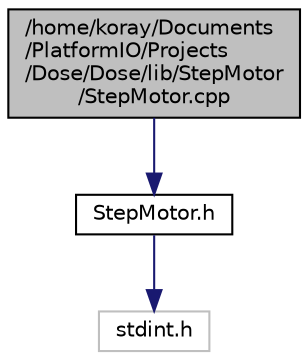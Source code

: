 digraph "/home/koray/Documents/PlatformIO/Projects/Dose/Dose/lib/StepMotor/StepMotor.cpp"
{
  edge [fontname="Helvetica",fontsize="10",labelfontname="Helvetica",labelfontsize="10"];
  node [fontname="Helvetica",fontsize="10",shape=record];
  Node0 [label="/home/koray/Documents\l/PlatformIO/Projects\l/Dose/Dose/lib/StepMotor\l/StepMotor.cpp",height=0.2,width=0.4,color="black", fillcolor="grey75", style="filled", fontcolor="black"];
  Node0 -> Node1 [color="midnightblue",fontsize="10",style="solid",fontname="Helvetica"];
  Node1 [label="StepMotor.h",height=0.2,width=0.4,color="black", fillcolor="white", style="filled",URL="$StepMotor_8h.html",tooltip="Generic step motor class. "];
  Node1 -> Node2 [color="midnightblue",fontsize="10",style="solid",fontname="Helvetica"];
  Node2 [label="stdint.h",height=0.2,width=0.4,color="grey75", fillcolor="white", style="filled"];
}
